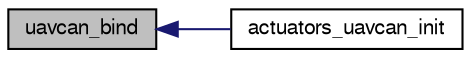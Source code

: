 digraph "uavcan_bind"
{
  edge [fontname="FreeSans",fontsize="10",labelfontname="FreeSans",labelfontsize="10"];
  node [fontname="FreeSans",fontsize="10",shape=record];
  rankdir="LR";
  Node1 [label="uavcan_bind",height=0.2,width=0.4,color="black", fillcolor="grey75", style="filled", fontcolor="black"];
  Node1 -> Node2 [dir="back",color="midnightblue",fontsize="10",style="solid",fontname="FreeSans"];
  Node2 [label="actuators_uavcan_init",height=0.2,width=0.4,color="black", fillcolor="white", style="filled",URL="$actuators__uavcan_8h.html#a1aa57a9995b693dd72264a2eaf8d0bda",tooltip="Initialize an uavcan interface. "];
}
